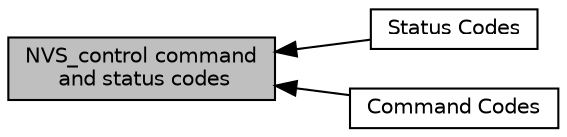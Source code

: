 digraph "NVS_control command and status codes"
{
  edge [fontname="Helvetica",fontsize="10",labelfontname="Helvetica",labelfontsize="10"];
  node [fontname="Helvetica",fontsize="10",shape=record];
  rankdir=LR;
  Node1 [label="Status Codes",height=0.2,width=0.4,color="black", fillcolor="white", style="filled",URL="$group___n_v_s___s_t_a_t_u_s.html"];
  Node0 [label="NVS_control command\l and status codes",height=0.2,width=0.4,color="black", fillcolor="grey75", style="filled", fontcolor="black"];
  Node2 [label="Command Codes",height=0.2,width=0.4,color="black", fillcolor="white", style="filled",URL="$group___n_v_s___c_m_d.html"];
  Node0->Node1 [shape=plaintext, dir="back", style="solid"];
  Node0->Node2 [shape=plaintext, dir="back", style="solid"];
}
